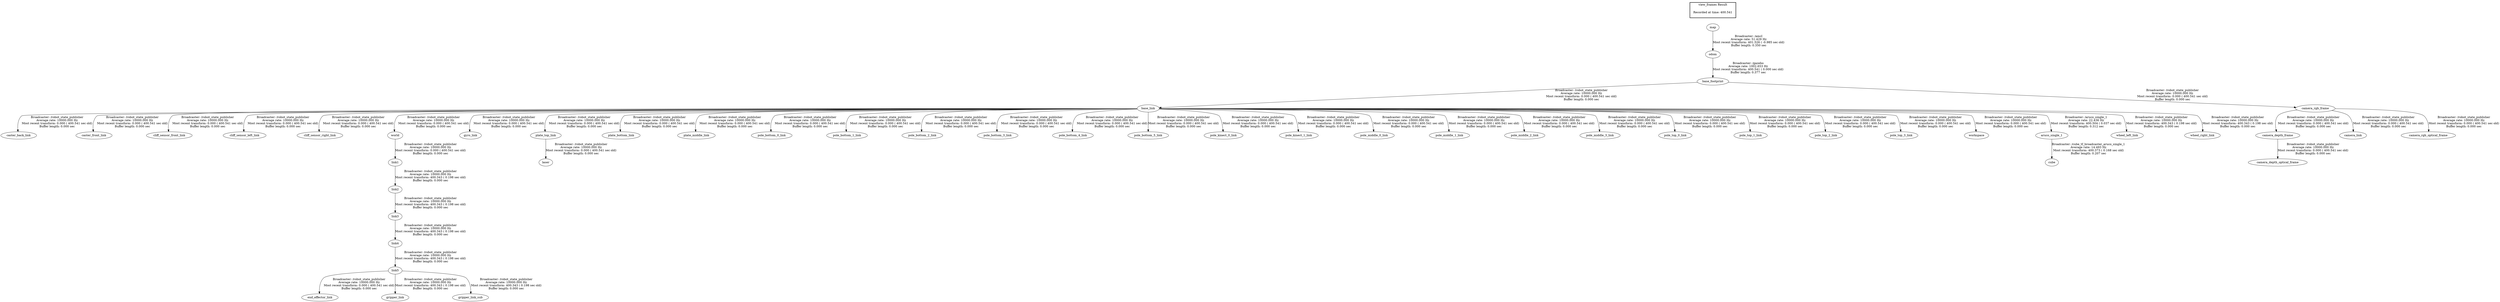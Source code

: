 digraph G {
"base_footprint" -> "base_link"[label="Broadcaster: /robot_state_publisher\nAverage rate: 10000.000 Hz\nMost recent transform: 0.000 ( 400.541 sec old)\nBuffer length: 0.000 sec\n"];
"odom" -> "base_footprint"[label="Broadcaster: /gazebo\nAverage rate: 1002.653 Hz\nMost recent transform: 400.541 ( 0.000 sec old)\nBuffer length: 0.377 sec\n"];
"camera_rgb_frame" -> "camera_depth_frame"[label="Broadcaster: /robot_state_publisher\nAverage rate: 10000.000 Hz\nMost recent transform: 0.000 ( 400.541 sec old)\nBuffer length: 0.000 sec\n"];
"base_footprint" -> "camera_rgb_frame"[label="Broadcaster: /robot_state_publisher\nAverage rate: 10000.000 Hz\nMost recent transform: 0.000 ( 400.541 sec old)\nBuffer length: 0.000 sec\n"];
"camera_depth_frame" -> "camera_depth_optical_frame"[label="Broadcaster: /robot_state_publisher\nAverage rate: 10000.000 Hz\nMost recent transform: 0.000 ( 400.541 sec old)\nBuffer length: 0.000 sec\n"];
"camera_rgb_frame" -> "camera_link"[label="Broadcaster: /robot_state_publisher\nAverage rate: 10000.000 Hz\nMost recent transform: 0.000 ( 400.541 sec old)\nBuffer length: 0.000 sec\n"];
"camera_rgb_frame" -> "camera_rgb_optical_frame"[label="Broadcaster: /robot_state_publisher\nAverage rate: 10000.000 Hz\nMost recent transform: 0.000 ( 400.541 sec old)\nBuffer length: 0.000 sec\n"];
"base_link" -> "caster_back_link"[label="Broadcaster: /robot_state_publisher\nAverage rate: 10000.000 Hz\nMost recent transform: 0.000 ( 400.541 sec old)\nBuffer length: 0.000 sec\n"];
"base_link" -> "caster_front_link"[label="Broadcaster: /robot_state_publisher\nAverage rate: 10000.000 Hz\nMost recent transform: 0.000 ( 400.541 sec old)\nBuffer length: 0.000 sec\n"];
"base_link" -> "cliff_sensor_front_link"[label="Broadcaster: /robot_state_publisher\nAverage rate: 10000.000 Hz\nMost recent transform: 0.000 ( 400.541 sec old)\nBuffer length: 0.000 sec\n"];
"base_link" -> "cliff_sensor_left_link"[label="Broadcaster: /robot_state_publisher\nAverage rate: 10000.000 Hz\nMost recent transform: 0.000 ( 400.541 sec old)\nBuffer length: 0.000 sec\n"];
"base_link" -> "cliff_sensor_right_link"[label="Broadcaster: /robot_state_publisher\nAverage rate: 10000.000 Hz\nMost recent transform: 0.000 ( 400.541 sec old)\nBuffer length: 0.000 sec\n"];
"link5" -> "end_effector_link"[label="Broadcaster: /robot_state_publisher\nAverage rate: 10000.000 Hz\nMost recent transform: 0.000 ( 400.541 sec old)\nBuffer length: 0.000 sec\n"];
"link4" -> "link5"[label="Broadcaster: /robot_state_publisher\nAverage rate: 10000.000 Hz\nMost recent transform: 400.343 ( 0.198 sec old)\nBuffer length: 0.000 sec\n"];
"base_link" -> "world"[label="Broadcaster: /robot_state_publisher\nAverage rate: 10000.000 Hz\nMost recent transform: 0.000 ( 400.541 sec old)\nBuffer length: 0.000 sec\n"];
"base_link" -> "gyro_link"[label="Broadcaster: /robot_state_publisher\nAverage rate: 10000.000 Hz\nMost recent transform: 0.000 ( 400.541 sec old)\nBuffer length: 0.000 sec\n"];
"plate_top_link" -> "laser"[label="Broadcaster: /robot_state_publisher\nAverage rate: 10000.000 Hz\nMost recent transform: 0.000 ( 400.541 sec old)\nBuffer length: 0.000 sec\n"];
"base_link" -> "plate_top_link"[label="Broadcaster: /robot_state_publisher\nAverage rate: 10000.000 Hz\nMost recent transform: 0.000 ( 400.541 sec old)\nBuffer length: 0.000 sec\n"];
"base_link" -> "plate_bottom_link"[label="Broadcaster: /robot_state_publisher\nAverage rate: 10000.000 Hz\nMost recent transform: 0.000 ( 400.541 sec old)\nBuffer length: 0.000 sec\n"];
"base_link" -> "plate_middle_link"[label="Broadcaster: /robot_state_publisher\nAverage rate: 10000.000 Hz\nMost recent transform: 0.000 ( 400.541 sec old)\nBuffer length: 0.000 sec\n"];
"base_link" -> "pole_bottom_0_link"[label="Broadcaster: /robot_state_publisher\nAverage rate: 10000.000 Hz\nMost recent transform: 0.000 ( 400.541 sec old)\nBuffer length: 0.000 sec\n"];
"base_link" -> "pole_bottom_1_link"[label="Broadcaster: /robot_state_publisher\nAverage rate: 10000.000 Hz\nMost recent transform: 0.000 ( 400.541 sec old)\nBuffer length: 0.000 sec\n"];
"base_link" -> "pole_bottom_2_link"[label="Broadcaster: /robot_state_publisher\nAverage rate: 10000.000 Hz\nMost recent transform: 0.000 ( 400.541 sec old)\nBuffer length: 0.000 sec\n"];
"base_link" -> "pole_bottom_3_link"[label="Broadcaster: /robot_state_publisher\nAverage rate: 10000.000 Hz\nMost recent transform: 0.000 ( 400.541 sec old)\nBuffer length: 0.000 sec\n"];
"base_link" -> "pole_bottom_4_link"[label="Broadcaster: /robot_state_publisher\nAverage rate: 10000.000 Hz\nMost recent transform: 0.000 ( 400.541 sec old)\nBuffer length: 0.000 sec\n"];
"base_link" -> "pole_bottom_5_link"[label="Broadcaster: /robot_state_publisher\nAverage rate: 10000.000 Hz\nMost recent transform: 0.000 ( 400.541 sec old)\nBuffer length: 0.000 sec\n"];
"base_link" -> "pole_kinect_0_link"[label="Broadcaster: /robot_state_publisher\nAverage rate: 10000.000 Hz\nMost recent transform: 0.000 ( 400.541 sec old)\nBuffer length: 0.000 sec\n"];
"base_link" -> "pole_kinect_1_link"[label="Broadcaster: /robot_state_publisher\nAverage rate: 10000.000 Hz\nMost recent transform: 0.000 ( 400.541 sec old)\nBuffer length: 0.000 sec\n"];
"base_link" -> "pole_middle_0_link"[label="Broadcaster: /robot_state_publisher\nAverage rate: 10000.000 Hz\nMost recent transform: 0.000 ( 400.541 sec old)\nBuffer length: 0.000 sec\n"];
"base_link" -> "pole_middle_1_link"[label="Broadcaster: /robot_state_publisher\nAverage rate: 10000.000 Hz\nMost recent transform: 0.000 ( 400.541 sec old)\nBuffer length: 0.000 sec\n"];
"base_link" -> "pole_middle_2_link"[label="Broadcaster: /robot_state_publisher\nAverage rate: 10000.000 Hz\nMost recent transform: 0.000 ( 400.541 sec old)\nBuffer length: 0.000 sec\n"];
"base_link" -> "pole_middle_3_link"[label="Broadcaster: /robot_state_publisher\nAverage rate: 10000.000 Hz\nMost recent transform: 0.000 ( 400.541 sec old)\nBuffer length: 0.000 sec\n"];
"base_link" -> "pole_top_0_link"[label="Broadcaster: /robot_state_publisher\nAverage rate: 10000.000 Hz\nMost recent transform: 0.000 ( 400.541 sec old)\nBuffer length: 0.000 sec\n"];
"base_link" -> "pole_top_1_link"[label="Broadcaster: /robot_state_publisher\nAverage rate: 10000.000 Hz\nMost recent transform: 0.000 ( 400.541 sec old)\nBuffer length: 0.000 sec\n"];
"base_link" -> "pole_top_2_link"[label="Broadcaster: /robot_state_publisher\nAverage rate: 10000.000 Hz\nMost recent transform: 0.000 ( 400.541 sec old)\nBuffer length: 0.000 sec\n"];
"base_link" -> "pole_top_3_link"[label="Broadcaster: /robot_state_publisher\nAverage rate: 10000.000 Hz\nMost recent transform: 0.000 ( 400.541 sec old)\nBuffer length: 0.000 sec\n"];
"base_link" -> "workspace"[label="Broadcaster: /robot_state_publisher\nAverage rate: 10000.000 Hz\nMost recent transform: 0.000 ( 400.541 sec old)\nBuffer length: 0.000 sec\n"];
"world" -> "link1"[label="Broadcaster: /robot_state_publisher\nAverage rate: 10000.000 Hz\nMost recent transform: 0.000 ( 400.541 sec old)\nBuffer length: 0.000 sec\n"];
"map" -> "odom"[label="Broadcaster: /amcl\nAverage rate: 51.429 Hz\nMost recent transform: 401.526 ( -0.985 sec old)\nBuffer length: 0.350 sec\n"];
"base_link" -> "aruco_single_1"[label="Broadcaster: /aruco_single_1\nAverage rate: 22.436 Hz\nMost recent transform: 400.504 ( 0.037 sec old)\nBuffer length: 0.312 sec\n"];
"aruco_single_1" -> "cube"[label="Broadcaster: /cube_tf_broadcaster_aruco_single_1\nAverage rate: 14.493 Hz\nMost recent transform: 400.373 ( 0.168 sec old)\nBuffer length: 0.207 sec\n"];
"link5" -> "gripper_link"[label="Broadcaster: /robot_state_publisher\nAverage rate: 10000.000 Hz\nMost recent transform: 400.343 ( 0.198 sec old)\nBuffer length: 0.000 sec\n"];
"link5" -> "gripper_link_sub"[label="Broadcaster: /robot_state_publisher\nAverage rate: 10000.000 Hz\nMost recent transform: 400.343 ( 0.198 sec old)\nBuffer length: 0.000 sec\n"];
"link1" -> "link2"[label="Broadcaster: /robot_state_publisher\nAverage rate: 10000.000 Hz\nMost recent transform: 400.343 ( 0.198 sec old)\nBuffer length: 0.000 sec\n"];
"link2" -> "link3"[label="Broadcaster: /robot_state_publisher\nAverage rate: 10000.000 Hz\nMost recent transform: 400.343 ( 0.198 sec old)\nBuffer length: 0.000 sec\n"];
"link3" -> "link4"[label="Broadcaster: /robot_state_publisher\nAverage rate: 10000.000 Hz\nMost recent transform: 400.343 ( 0.198 sec old)\nBuffer length: 0.000 sec\n"];
"base_link" -> "wheel_left_link"[label="Broadcaster: /robot_state_publisher\nAverage rate: 10000.000 Hz\nMost recent transform: 400.343 ( 0.198 sec old)\nBuffer length: 0.000 sec\n"];
"base_link" -> "wheel_right_link"[label="Broadcaster: /robot_state_publisher\nAverage rate: 10000.000 Hz\nMost recent transform: 400.343 ( 0.198 sec old)\nBuffer length: 0.000 sec\n"];
edge [style=invis];
 subgraph cluster_legend { style=bold; color=black; label ="view_frames Result";
"Recorded at time: 400.541"[ shape=plaintext ] ;
 }->"map";
}